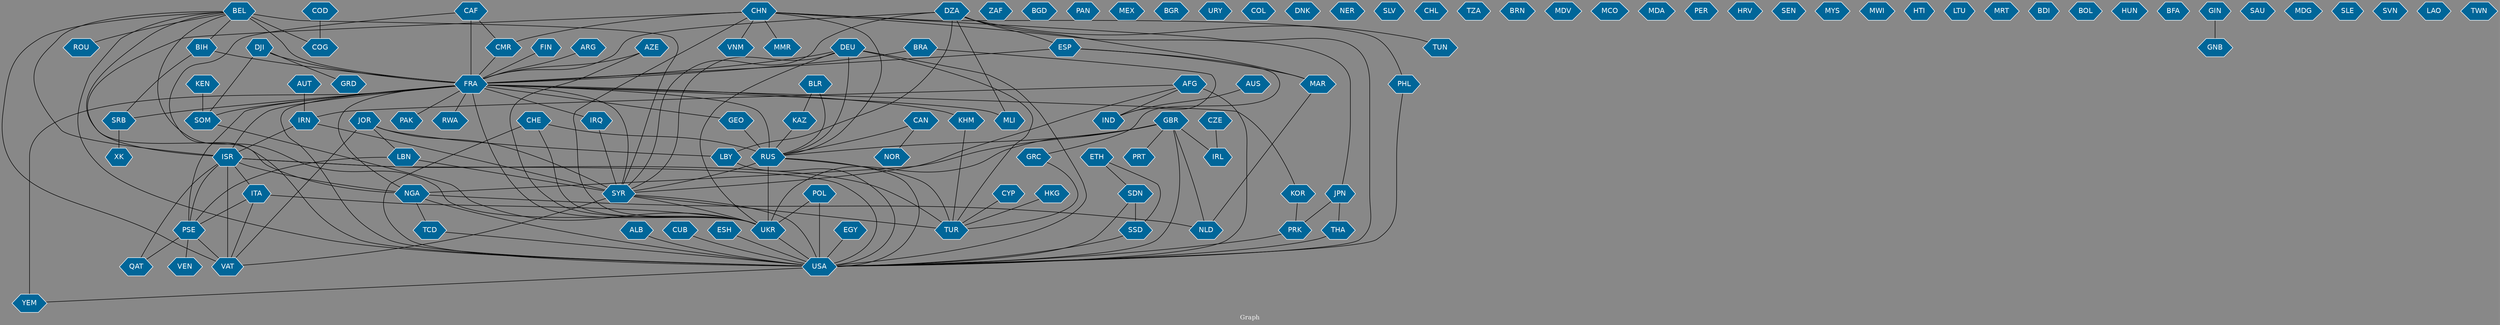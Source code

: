 // Countries together in item graph
graph {
	graph [bgcolor="#888888" fontcolor=white fontsize=12 label="Graph" outputorder=edgesfirst overlap=prism]
	node [color=white fillcolor="#006699" fontcolor=white fontname=Helvetica shape=hexagon style=filled]
	edge [arrowhead=open color=black fontcolor=white fontname=Courier fontsize=12]
		EGY [label=EGY]
		AFG [label=AFG]
		USA [label=USA]
		UKR [label=UKR]
		LBY [label=LBY]
		ISR [label=ISR]
		VAT [label=VAT]
		POL [label=POL]
		IRN [label=IRN]
		NGA [label=NGA]
		TUR [label=TUR]
		FRA [label=FRA]
		CAF [label=CAF]
		IND [label=IND]
		AUS [label=AUS]
		IRQ [label=IRQ]
		ALB [label=ALB]
		CMR [label=CMR]
		CHN [label=CHN]
		ARG [label=ARG]
		JOR [label=JOR]
		BIH [label=BIH]
		RUS [label=RUS]
		MAR [label=MAR]
		GRC [label=GRC]
		SYR [label=SYR]
		JPN [label=JPN]
		ZAF [label=ZAF]
		BGD [label=BGD]
		PAN [label=PAN]
		NLD [label=NLD]
		PRK [label=PRK]
		YEM [label=YEM]
		MEX [label=MEX]
		PSE [label=PSE]
		IRL [label=IRL]
		DEU [label=DEU]
		BEL [label=BEL]
		GBR [label=GBR]
		CAN [label=CAN]
		VEN [label=VEN]
		QAT [label=QAT]
		THA [label=THA]
		ITA [label=ITA]
		VNM [label=VNM]
		MLI [label=MLI]
		BRA [label=BRA]
		PAK [label=PAK]
		TUN [label=TUN]
		BGR [label=BGR]
		SDN [label=SDN]
		KEN [label=KEN]
		URY [label=URY]
		ESP [label=ESP]
		COL [label=COL]
		DNK [label=DNK]
		DJI [label=DJI]
		SSD [label=SSD]
		SOM [label=SOM]
		LBN [label=LBN]
		NER [label=NER]
		CUB [label=CUB]
		ROU [label=ROU]
		SLV [label=SLV]
		PRT [label=PRT]
		KAZ [label=KAZ]
		BLR [label=BLR]
		COD [label=COD]
		GEO [label=GEO]
		CHE [label=CHE]
		SRB [label=SRB]
		CHL [label=CHL]
		CYP [label=CYP]
		COG [label=COG]
		ETH [label=ETH]
		KOR [label=KOR]
		TZA [label=TZA]
		DZA [label=DZA]
		BRN [label=BRN]
		MDV [label=MDV]
		XK [label=XK]
		MCO [label=MCO]
		MDA [label=MDA]
		PER [label=PER]
		HRV [label=HRV]
		SEN [label=SEN]
		MMR [label=MMR]
		MYS [label=MYS]
		FIN [label=FIN]
		MWI [label=MWI]
		KHM [label=KHM]
		HTI [label=HTI]
		GRD [label=GRD]
		LTU [label=LTU]
		TCD [label=TCD]
		MRT [label=MRT]
		BDI [label=BDI]
		HKG [label=HKG]
		NOR [label=NOR]
		BOL [label=BOL]
		HUN [label=HUN]
		BFA [label=BFA]
		AUT [label=AUT]
		GNB [label=GNB]
		GIN [label=GIN]
		CZE [label=CZE]
		SAU [label=SAU]
		ESH [label=ESH]
		PHL [label=PHL]
		MDG [label=MDG]
		AZE [label=AZE]
		SLE [label=SLE]
		SVN [label=SVN]
		RWA [label=RWA]
		LAO [label=LAO]
		TWN [label=TWN]
			AFG -- SYR [weight=1]
			AZE -- FRA [weight=2]
			SYR -- TUR [weight=4]
			SYR -- VAT [weight=5]
			ALB -- USA [weight=2]
			CHE -- RUS [weight=2]
			CAF -- FRA [weight=24]
			CZE -- IRL [weight=1]
			CHN -- CMR [weight=2]
			THA -- USA [weight=2]
			RUS -- TUR [weight=1]
			CAN -- NOR [weight=1]
			DJI -- GRD [weight=1]
			CYP -- TUR [weight=2]
			BIH -- SRB [weight=10]
			JOR -- SYR [weight=11]
			BEL -- COG [weight=3]
			GBR -- PRT [weight=3]
			AFG -- USA [weight=22]
			CAN -- RUS [weight=2]
			ESH -- USA [weight=1]
			CHE -- USA [weight=1]
			PSE -- VAT [weight=8]
			DZA -- ESP [weight=2]
			IRN -- ISR [weight=1]
			BEL -- FRA [weight=9]
			LBY -- USA [weight=2]
			CHN -- ISR [weight=1]
			FRA -- YEM [weight=12]
			SDN -- SSD [weight=20]
			CAF -- USA [weight=1]
			USA -- YEM [weight=3]
			ITA -- UKR [weight=2]
			ETH -- SDN [weight=1]
			AUT -- IRN [weight=3]
			FRA -- MLI [weight=11]
			PRK -- USA [weight=1]
			DEU -- SYR [weight=1]
			ISR -- NGA [weight=2]
			BEL -- ISR [weight=7]
			PSE -- VEN [weight=1]
			ISR -- QAT [weight=1]
			KOR -- PRK [weight=1]
			ISR -- ITA [weight=2]
			NGA -- USA [weight=22]
			DEU -- RUS [weight=2]
			CHN -- USA [weight=9]
			JPN -- THA [weight=2]
			GRC -- TUR [weight=1]
			RUS -- SYR [weight=1]
			BLR -- RUS [weight=1]
			JOR -- LBN [weight=2]
			ISR -- TUR [weight=2]
			ISR -- VAT [weight=25]
			NGA -- NLD [weight=4]
			DZA -- MAR [weight=1]
			DZA -- FRA [weight=4]
			JPN -- PRK [weight=1]
			EGY -- USA [weight=1]
			GBR -- IRL [weight=1]
			CHN -- JPN [weight=1]
			ARG -- FRA [weight=1]
			CHE -- UKR [weight=2]
			UKR -- USA [weight=22]
			DJI -- FRA [weight=3]
			LBN -- SYR [weight=3]
			ISR -- USA [weight=2]
			GBR -- RUS [weight=1]
			CAF -- CMR [weight=1]
			KEN -- SOM [weight=2]
			BEL -- BIH [weight=1]
			GEO -- RUS [weight=1]
			IRN -- SYR [weight=1]
			PSE -- QAT [weight=1]
			DZA -- MLI [weight=1]
			POL -- USA [weight=3]
			FRA -- KOR [weight=1]
			IRQ -- SYR [weight=1]
			FRA -- USA [weight=6]
			DEU -- FRA [weight=13]
			BEL -- ROU [weight=1]
			ISR -- PSE [weight=18]
			PHL -- USA [weight=1]
			BEL -- VAT [weight=2]
			CUB -- USA [weight=2]
			CMR -- FRA [weight=1]
			DJI -- SOM [weight=2]
			ESP -- FRA [weight=1]
			AZE -- UKR [weight=1]
			KHM -- TUR [weight=1]
			BEL -- USA [weight=1]
			AFG -- IRN [weight=1]
			CHN -- RUS [weight=5]
			FIN -- FRA [weight=1]
			CHN -- MMR [weight=1]
			AFG -- IND [weight=1]
			SYR -- UKR [weight=1]
			DZA -- LBY [weight=2]
			ETH -- SSD [weight=1]
			FRA -- GEO [weight=1]
			GIN -- GNB [weight=2]
			BRA -- FRA [weight=1]
			GBR -- NLD [weight=1]
			SSD -- USA [weight=2]
			CHN -- UKR [weight=1]
			DZA -- SYR [weight=1]
			RUS -- UKR [weight=158]
			FRA -- RUS [weight=14]
			FRA -- PSE [weight=1]
			MAR -- NLD [weight=1]
			BEL -- NGA [weight=1]
			DZA -- TUN [weight=1]
			TCD -- USA [weight=2]
			FRA -- SRB [weight=1]
			NGA -- TCD [weight=2]
			GBR -- USA [weight=1]
			BEL -- UKR [weight=1]
			SDN -- USA [weight=2]
			FRA -- PAK [weight=1]
			ITA -- PSE [weight=2]
			ESP -- GRC [weight=1]
			SYR -- USA [weight=6]
			DEU -- UKR [weight=8]
			FRA -- KHM [weight=2]
			JOR -- VAT [weight=4]
			KAZ -- RUS [weight=1]
			CHN -- PHL [weight=1]
			FRA -- IRQ [weight=3]
			BLR -- KAZ [weight=1]
			AUS -- IND [weight=3]
			BIH -- FRA [weight=1]
			FRA -- SOM [weight=2]
			BEL -- SYR [weight=2]
			DEU -- TUR [weight=1]
			GBR -- UKR [weight=1]
			SOM -- UKR [weight=1]
			JOR -- LBY [weight=4]
			ITA -- VAT [weight=2]
			RUS -- USA [weight=18]
			LBN -- PSE [weight=1]
			DEU -- USA [weight=5]
			FRA -- SYR [weight=7]
			GBR -- NGA [weight=2]
			FRA -- NGA [weight=13]
			SRB -- XK [weight=2]
			ESP -- MAR [weight=1]
			POL -- UKR [weight=3]
			CHN -- VNM [weight=13]
			FRA -- ISR [weight=3]
			COD -- COG [weight=1]
			HKG -- TUR [weight=1]
			FRA -- RWA [weight=1]
			FRA -- UKR [weight=15]
			BRA -- IND [weight=2]
}